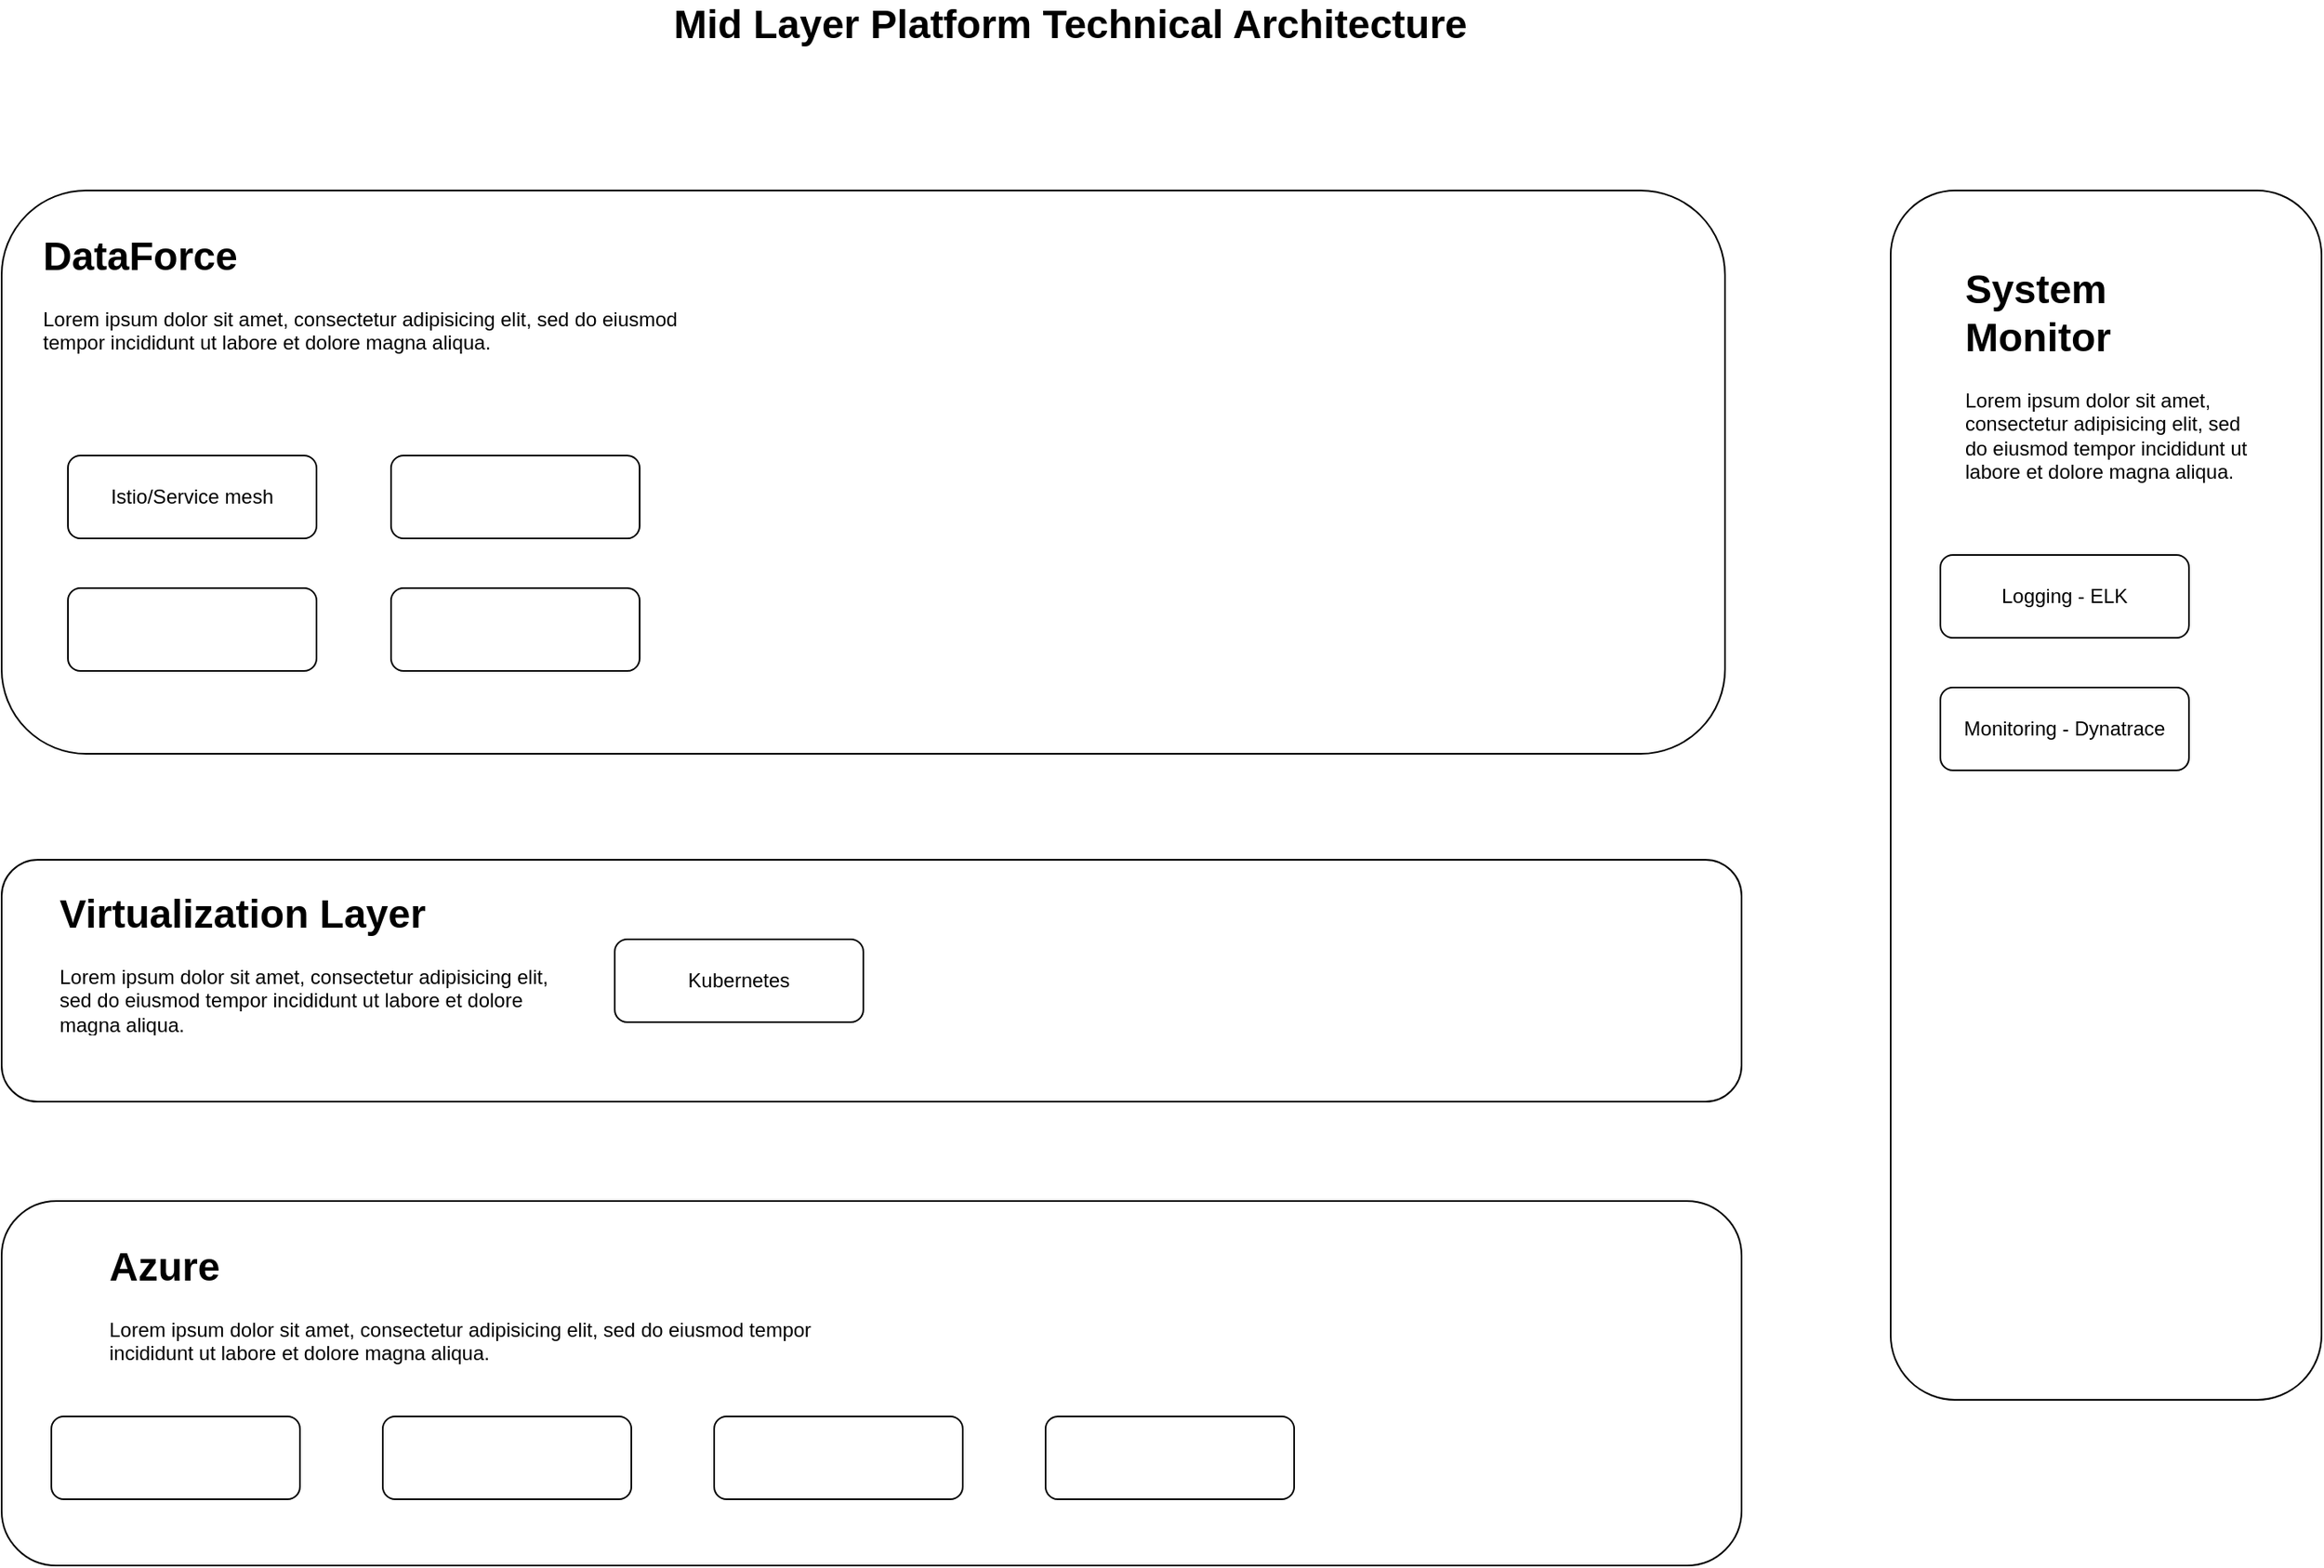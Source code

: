 <mxfile version="12.3.5" type="github" pages="1">
  <diagram id="yn5pNWhVfAMnaeWU7zpd" name="Page-1">
    <mxGraphModel dx="1346" dy="820" grid="1" gridSize="10" guides="1" tooltips="1" connect="1" arrows="1" fold="1" page="1" pageScale="1" pageWidth="827" pageHeight="1169" math="0" shadow="0">
      <root>
        <mxCell id="0"/>
        <mxCell id="1" parent="0"/>
        <mxCell id="L_p5e10sN1Be_Nf8V8Cr-1" value="" style="rounded=1;whiteSpace=wrap;html=1;" parent="1" vertex="1">
          <mxGeometry x="50" y="180" width="1040" height="340" as="geometry"/>
        </mxCell>
        <mxCell id="L_p5e10sN1Be_Nf8V8Cr-2" value="&lt;h1&gt;DataForce&lt;/h1&gt;&lt;p&gt;Lorem ipsum dolor sit amet, consectetur adipisicing elit, sed do eiusmod tempor incididunt ut labore et dolore magna aliqua.&lt;/p&gt;" style="text;html=1;strokeColor=none;fillColor=none;spacing=5;spacingTop=-20;whiteSpace=wrap;overflow=hidden;rounded=0;" parent="1" vertex="1">
          <mxGeometry x="70" y="200" width="430" height="100" as="geometry"/>
        </mxCell>
        <mxCell id="L_p5e10sN1Be_Nf8V8Cr-3" value="Istio/Service mesh" style="rounded=1;whiteSpace=wrap;html=1;" parent="1" vertex="1">
          <mxGeometry x="90" y="340" width="150" height="50" as="geometry"/>
        </mxCell>
        <mxCell id="L_p5e10sN1Be_Nf8V8Cr-4" value="" style="rounded=1;whiteSpace=wrap;html=1;" parent="1" vertex="1">
          <mxGeometry x="90" y="420" width="150" height="50" as="geometry"/>
        </mxCell>
        <mxCell id="L_p5e10sN1Be_Nf8V8Cr-5" value="" style="rounded=1;whiteSpace=wrap;html=1;" parent="1" vertex="1">
          <mxGeometry x="285" y="340" width="150" height="50" as="geometry"/>
        </mxCell>
        <mxCell id="L_p5e10sN1Be_Nf8V8Cr-6" value="" style="rounded=1;whiteSpace=wrap;html=1;" parent="1" vertex="1">
          <mxGeometry x="285" y="420" width="150" height="50" as="geometry"/>
        </mxCell>
        <mxCell id="L_p5e10sN1Be_Nf8V8Cr-7" value="" style="rounded=1;whiteSpace=wrap;html=1;" parent="1" vertex="1">
          <mxGeometry x="1190" y="180" width="260" height="730" as="geometry"/>
        </mxCell>
        <mxCell id="L_p5e10sN1Be_Nf8V8Cr-8" value="&lt;h1&gt;System Monitor&lt;/h1&gt;&lt;p&gt;Lorem ipsum dolor sit amet, consectetur adipisicing elit, sed do eiusmod tempor incididunt ut labore et dolore magna aliqua.&lt;/p&gt;" style="text;html=1;strokeColor=none;fillColor=none;spacing=5;spacingTop=-20;whiteSpace=wrap;overflow=hidden;rounded=0;" parent="1" vertex="1">
          <mxGeometry x="1230" y="220" width="180" height="170" as="geometry"/>
        </mxCell>
        <mxCell id="L_p5e10sN1Be_Nf8V8Cr-9" value="Logging - ELK" style="rounded=1;whiteSpace=wrap;html=1;" parent="1" vertex="1">
          <mxGeometry x="1220" y="400" width="150" height="50" as="geometry"/>
        </mxCell>
        <mxCell id="L_p5e10sN1Be_Nf8V8Cr-10" value="Monitoring - Dynatrace" style="rounded=1;whiteSpace=wrap;html=1;" parent="1" vertex="1">
          <mxGeometry x="1220" y="480" width="150" height="50" as="geometry"/>
        </mxCell>
        <mxCell id="L_p5e10sN1Be_Nf8V8Cr-11" value="" style="rounded=1;whiteSpace=wrap;html=1;" parent="1" vertex="1">
          <mxGeometry x="50" y="584" width="1050" height="146" as="geometry"/>
        </mxCell>
        <mxCell id="L_p5e10sN1Be_Nf8V8Cr-12" value="" style="rounded=1;whiteSpace=wrap;html=1;" parent="1" vertex="1">
          <mxGeometry x="50" y="790" width="1050" height="220" as="geometry"/>
        </mxCell>
        <mxCell id="L_p5e10sN1Be_Nf8V8Cr-13" value="&lt;font style=&quot;font-size: 24px&quot;&gt;Mid Layer Platform Technical Architecture&lt;/font&gt;" style="text;html=1;strokeColor=none;fillColor=none;align=center;verticalAlign=middle;whiteSpace=wrap;rounded=0;fontStyle=1" parent="1" vertex="1">
          <mxGeometry x="410" y="70" width="570" height="20" as="geometry"/>
        </mxCell>
        <mxCell id="XpRdO_wsKDuu55zvrnwc-1" value="&lt;h1&gt;Virtualization Layer&lt;/h1&gt;&lt;p&gt;Lorem ipsum dolor sit amet, consectetur adipisicing elit, sed do eiusmod tempor incididunt ut labore et dolore magna aliqua.&lt;/p&gt;" style="text;html=1;strokeColor=none;fillColor=none;spacing=5;spacingTop=-20;whiteSpace=wrap;overflow=hidden;rounded=0;" vertex="1" parent="1">
          <mxGeometry x="80" y="597" width="320" height="93" as="geometry"/>
        </mxCell>
        <mxCell id="XpRdO_wsKDuu55zvrnwc-2" value="Kubernetes" style="rounded=1;whiteSpace=wrap;html=1;" vertex="1" parent="1">
          <mxGeometry x="420" y="632" width="150" height="50" as="geometry"/>
        </mxCell>
        <mxCell id="XpRdO_wsKDuu55zvrnwc-3" value="&lt;h1&gt;Azure&lt;/h1&gt;&lt;p&gt;Lorem ipsum dolor sit amet, consectetur adipisicing elit, sed do eiusmod tempor incididunt ut labore et dolore magna aliqua.&lt;/p&gt;" style="text;html=1;strokeColor=none;fillColor=none;spacing=5;spacingTop=-20;whiteSpace=wrap;overflow=hidden;rounded=0;" vertex="1" parent="1">
          <mxGeometry x="110" y="810" width="450" height="120" as="geometry"/>
        </mxCell>
        <mxCell id="XpRdO_wsKDuu55zvrnwc-4" value="" style="rounded=1;whiteSpace=wrap;html=1;" vertex="1" parent="1">
          <mxGeometry x="80" y="920" width="150" height="50" as="geometry"/>
        </mxCell>
        <mxCell id="XpRdO_wsKDuu55zvrnwc-5" value="" style="rounded=1;whiteSpace=wrap;html=1;" vertex="1" parent="1">
          <mxGeometry x="280" y="920" width="150" height="50" as="geometry"/>
        </mxCell>
        <mxCell id="XpRdO_wsKDuu55zvrnwc-6" value="" style="rounded=1;whiteSpace=wrap;html=1;" vertex="1" parent="1">
          <mxGeometry x="480" y="920" width="150" height="50" as="geometry"/>
        </mxCell>
        <mxCell id="XpRdO_wsKDuu55zvrnwc-7" value="" style="rounded=1;whiteSpace=wrap;html=1;" vertex="1" parent="1">
          <mxGeometry x="680" y="920" width="150" height="50" as="geometry"/>
        </mxCell>
      </root>
    </mxGraphModel>
  </diagram>
</mxfile>
